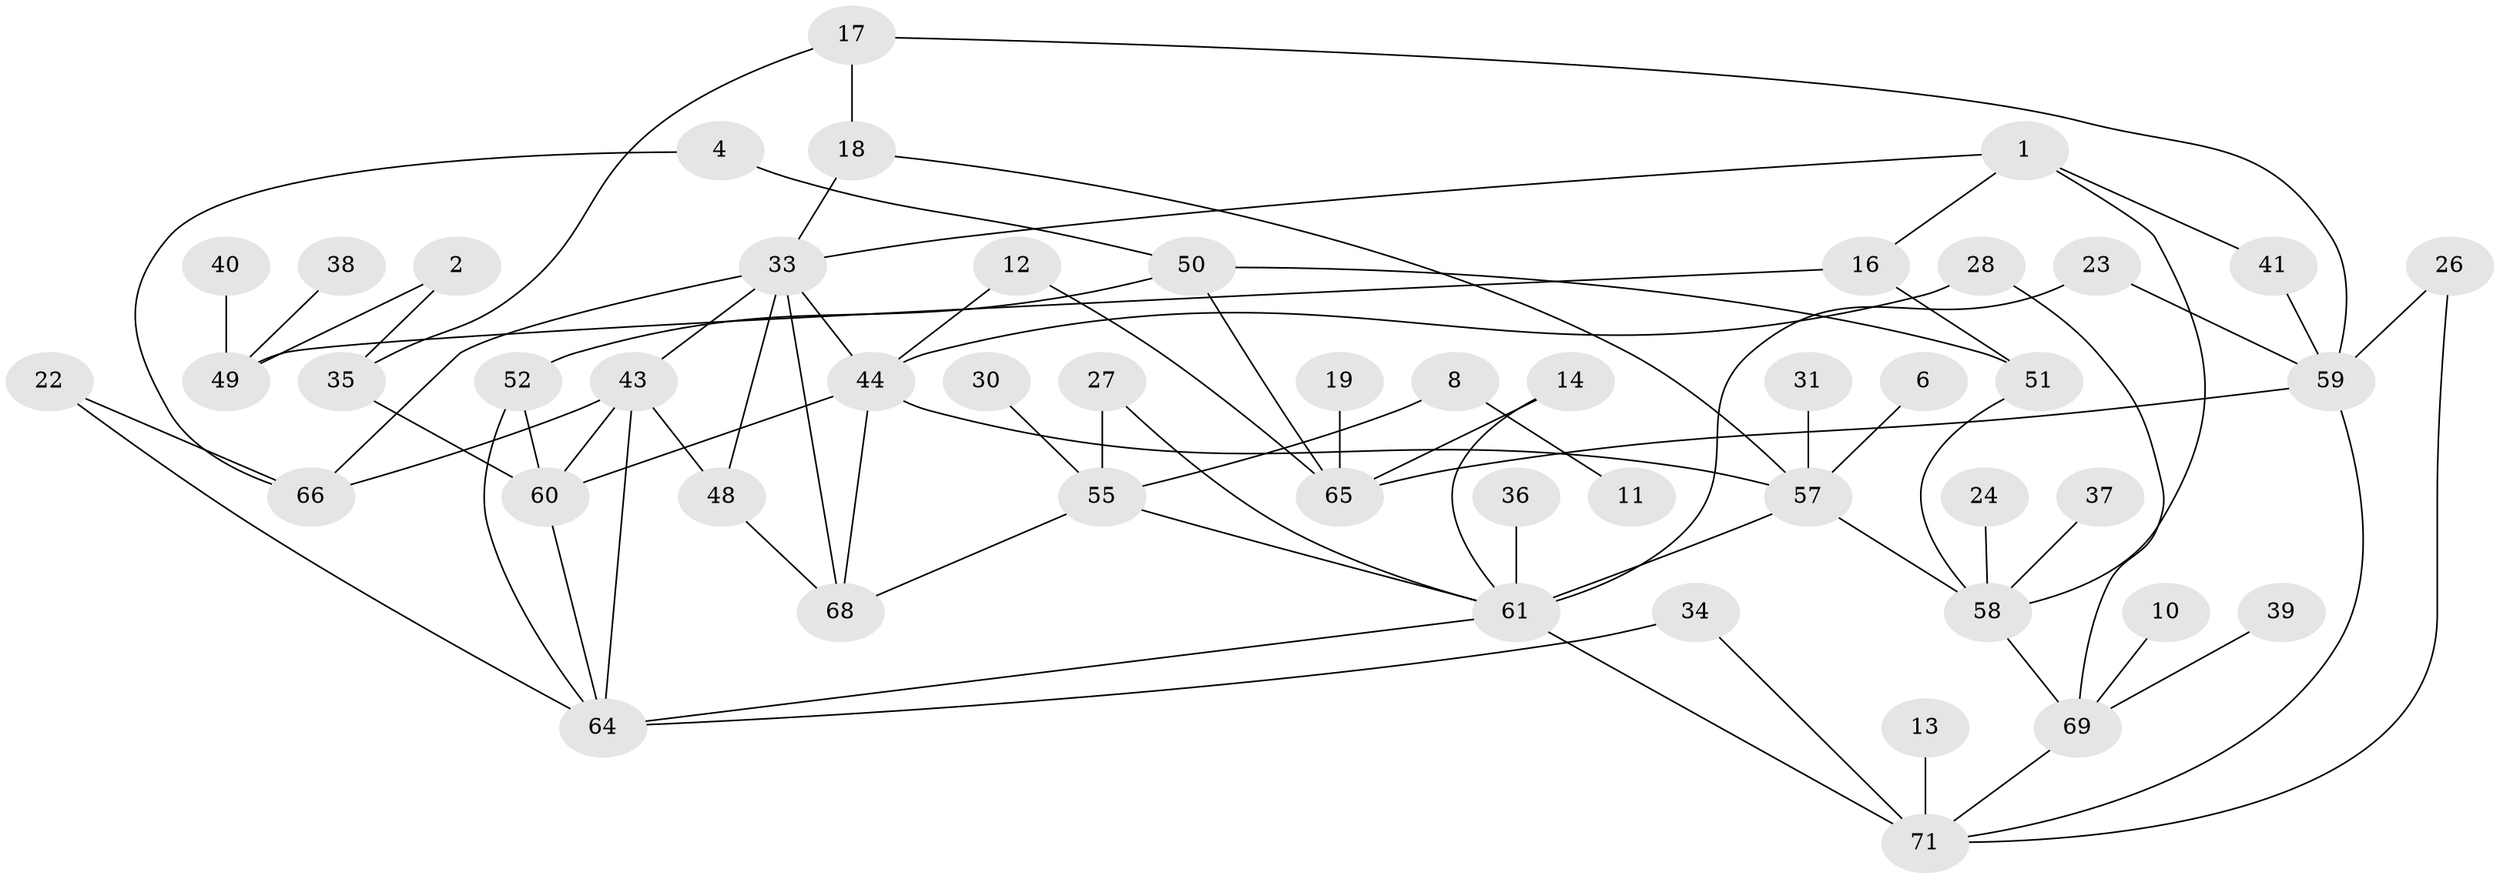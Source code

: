 // original degree distribution, {2: 0.24822695035460993, 1: 0.2553191489361702, 3: 0.22695035460992907, 0: 0.11347517730496454, 4: 0.09929078014184398, 5: 0.0425531914893617, 6: 0.014184397163120567}
// Generated by graph-tools (version 1.1) at 2025/49/03/09/25 03:49:07]
// undirected, 50 vertices, 77 edges
graph export_dot {
graph [start="1"]
  node [color=gray90,style=filled];
  1;
  2;
  4;
  6;
  8;
  10;
  11;
  12;
  13;
  14;
  16;
  17;
  18;
  19;
  22;
  23;
  24;
  26;
  27;
  28;
  30;
  31;
  33;
  34;
  35;
  36;
  37;
  38;
  39;
  40;
  41;
  43;
  44;
  48;
  49;
  50;
  51;
  52;
  55;
  57;
  58;
  59;
  60;
  61;
  64;
  65;
  66;
  68;
  69;
  71;
  1 -- 16 [weight=1.0];
  1 -- 33 [weight=1.0];
  1 -- 41 [weight=1.0];
  1 -- 58 [weight=1.0];
  2 -- 35 [weight=1.0];
  2 -- 49 [weight=1.0];
  4 -- 50 [weight=1.0];
  4 -- 66 [weight=1.0];
  6 -- 57 [weight=1.0];
  8 -- 11 [weight=1.0];
  8 -- 55 [weight=1.0];
  10 -- 69 [weight=1.0];
  12 -- 44 [weight=1.0];
  12 -- 65 [weight=1.0];
  13 -- 71 [weight=1.0];
  14 -- 61 [weight=1.0];
  14 -- 65 [weight=1.0];
  16 -- 49 [weight=1.0];
  16 -- 51 [weight=1.0];
  17 -- 18 [weight=1.0];
  17 -- 35 [weight=1.0];
  17 -- 59 [weight=1.0];
  18 -- 33 [weight=1.0];
  18 -- 57 [weight=1.0];
  19 -- 65 [weight=1.0];
  22 -- 64 [weight=1.0];
  22 -- 66 [weight=1.0];
  23 -- 59 [weight=1.0];
  23 -- 61 [weight=1.0];
  24 -- 58 [weight=1.0];
  26 -- 59 [weight=1.0];
  26 -- 71 [weight=1.0];
  27 -- 55 [weight=1.0];
  27 -- 61 [weight=1.0];
  28 -- 44 [weight=1.0];
  28 -- 69 [weight=1.0];
  30 -- 55 [weight=1.0];
  31 -- 57 [weight=1.0];
  33 -- 43 [weight=1.0];
  33 -- 44 [weight=1.0];
  33 -- 48 [weight=1.0];
  33 -- 66 [weight=1.0];
  33 -- 68 [weight=1.0];
  34 -- 64 [weight=1.0];
  34 -- 71 [weight=1.0];
  35 -- 60 [weight=1.0];
  36 -- 61 [weight=1.0];
  37 -- 58 [weight=1.0];
  38 -- 49 [weight=1.0];
  39 -- 69 [weight=1.0];
  40 -- 49 [weight=1.0];
  41 -- 59 [weight=1.0];
  43 -- 48 [weight=1.0];
  43 -- 60 [weight=1.0];
  43 -- 64 [weight=1.0];
  43 -- 66 [weight=1.0];
  44 -- 57 [weight=1.0];
  44 -- 60 [weight=2.0];
  44 -- 68 [weight=1.0];
  48 -- 68 [weight=1.0];
  50 -- 51 [weight=1.0];
  50 -- 52 [weight=1.0];
  50 -- 65 [weight=1.0];
  51 -- 58 [weight=1.0];
  52 -- 60 [weight=1.0];
  52 -- 64 [weight=1.0];
  55 -- 61 [weight=1.0];
  55 -- 68 [weight=1.0];
  57 -- 58 [weight=1.0];
  57 -- 61 [weight=1.0];
  58 -- 69 [weight=1.0];
  59 -- 65 [weight=1.0];
  59 -- 71 [weight=1.0];
  60 -- 64 [weight=1.0];
  61 -- 64 [weight=1.0];
  61 -- 71 [weight=2.0];
  69 -- 71 [weight=1.0];
}
